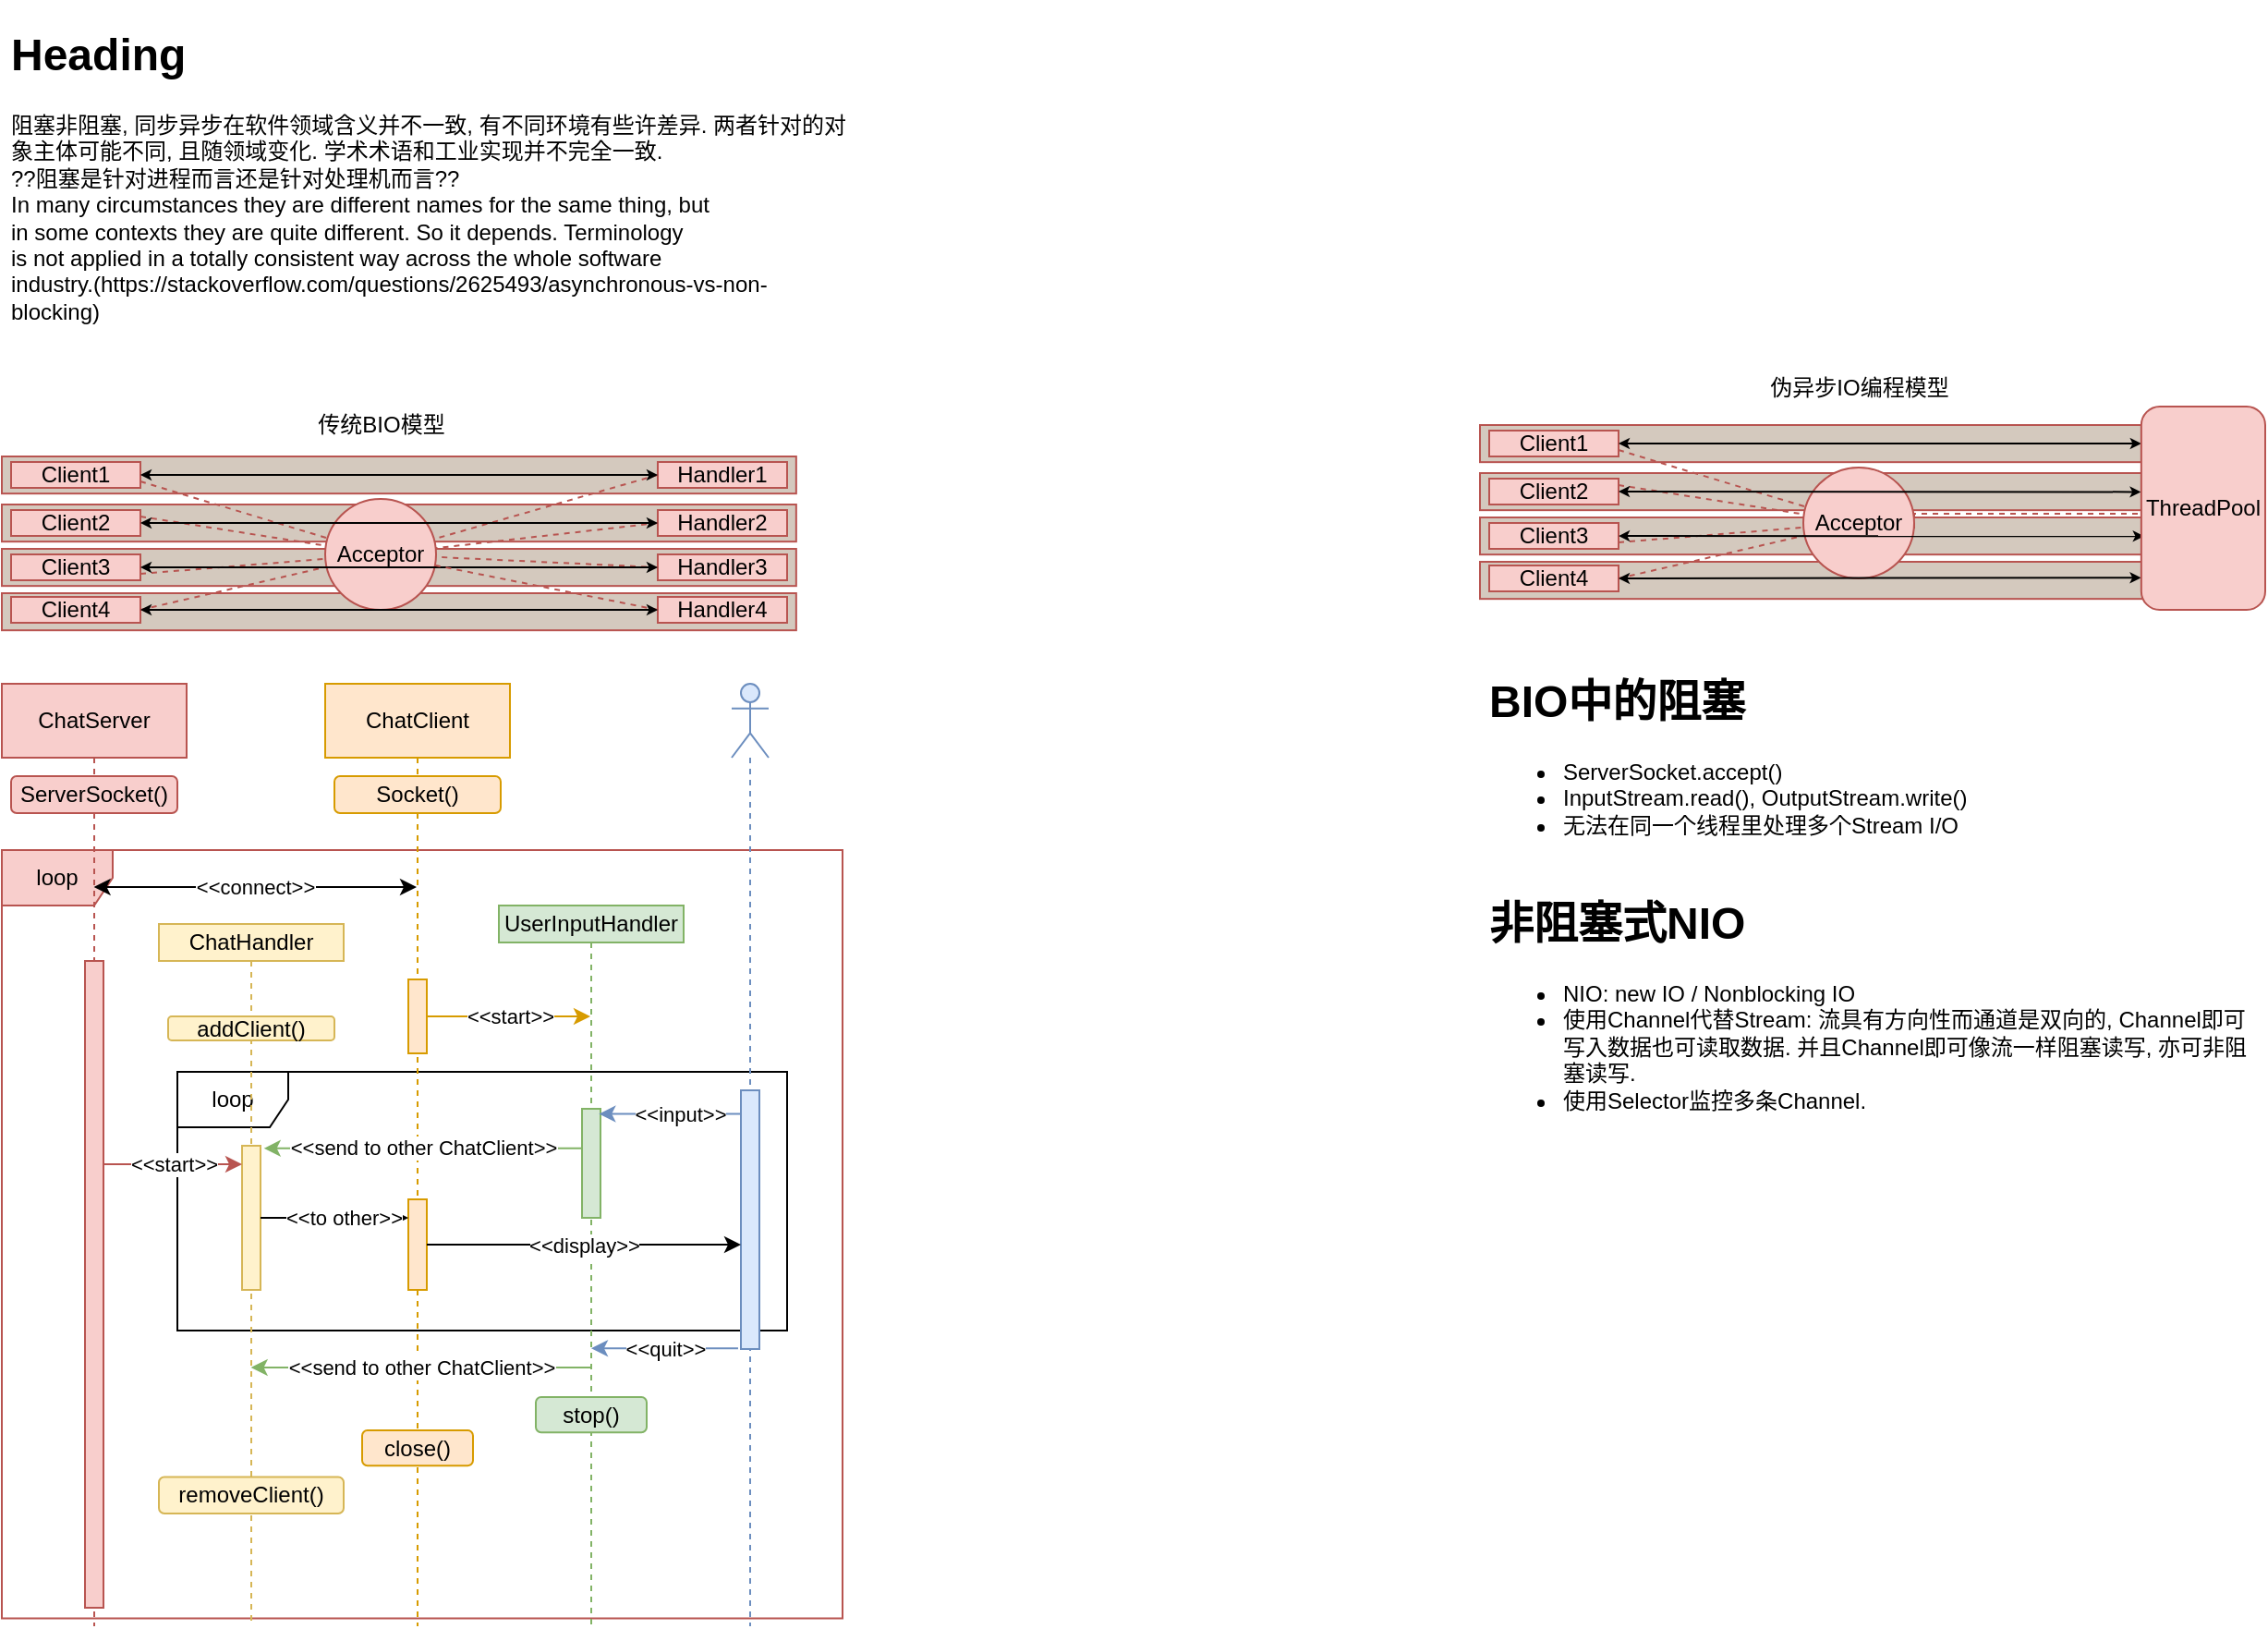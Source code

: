 <mxfile version="13.9.9" type="device"><diagram id="cAEaS9NfmVewXv4NQAn2" name="第 1 页"><mxGraphModel dx="959" dy="539" grid="1" gridSize="10" guides="1" tooltips="1" connect="1" arrows="1" fold="1" page="1" pageScale="1" pageWidth="827" pageHeight="1169" math="0" shadow="0"><root><mxCell id="0"/><mxCell id="1" parent="0"/><mxCell id="0Ab2I-rbav_cwsAdCx1N-6" value="&lt;h1&gt;Heading&lt;/h1&gt;&lt;div&gt;阻塞非阻塞, 同步异步在软件领域含义并不一致, 有不同环境有些许差异. 两者针对的对象主体可能不同, 且随领域变化. 学术术语和工业实现并不完全一致.&lt;/div&gt;&lt;div&gt;??阻塞是针对进程而言还是针对处理机而言??&lt;/div&gt;&lt;div&gt;In many circumstances they are different names for the same thing, but &lt;br/&gt;in some contexts they are quite different.  So it depends. Terminology &lt;br/&gt;is not applied in a totally consistent way across the whole software &lt;br/&gt;industry.(https://stackoverflow.com/questions/2625493/asynchronous-vs-non-blocking)&lt;br&gt;&lt;/div&gt;&lt;p&gt;&lt;/p&gt;" style="text;html=1;strokeColor=none;fillColor=none;spacing=5;spacingTop=-20;whiteSpace=wrap;overflow=hidden;" parent="1" vertex="1"><mxGeometry x="160" y="60" width="460" height="180" as="geometry"/></mxCell><mxCell id="MADMO6o3wVp32CDvLqVs-30" value="" style="group" parent="1" vertex="1" connectable="0"><mxGeometry x="160" y="270" width="429.92" height="121.079" as="geometry"/></mxCell><mxCell id="MADMO6o3wVp32CDvLqVs-29" value="" style="whiteSpace=wrap;html=1;strokeColor=#b85450;fillColor=#D4C9BE;" parent="MADMO6o3wVp32CDvLqVs-30" vertex="1"><mxGeometry y="101" width="429.92" height="20.079" as="geometry"/></mxCell><mxCell id="MADMO6o3wVp32CDvLqVs-28" value="" style="whiteSpace=wrap;html=1;strokeColor=#b85450;fillColor=#D4C9BE;" parent="MADMO6o3wVp32CDvLqVs-30" vertex="1"><mxGeometry y="77" width="429.92" height="20.079" as="geometry"/></mxCell><mxCell id="MADMO6o3wVp32CDvLqVs-27" value="" style="whiteSpace=wrap;html=1;strokeColor=#b85450;fillColor=#D4C9BE;" parent="MADMO6o3wVp32CDvLqVs-30" vertex="1"><mxGeometry y="53" width="429.92" height="20.079" as="geometry"/></mxCell><mxCell id="MADMO6o3wVp32CDvLqVs-26" value="" style="whiteSpace=wrap;html=1;strokeColor=#b85450;fillColor=#D4C9BE;" parent="MADMO6o3wVp32CDvLqVs-30" vertex="1"><mxGeometry y="27" width="429.92" height="20.079" as="geometry"/></mxCell><mxCell id="MADMO6o3wVp32CDvLqVs-1" value="Acceptor" style="ellipse;whiteSpace=wrap;html=1;aspect=fixed;fillColor=#f8cecc;strokeColor=#b85450;" parent="MADMO6o3wVp32CDvLqVs-30" vertex="1"><mxGeometry x="175" y="50" width="60" height="60" as="geometry"/></mxCell><mxCell id="MADMO6o3wVp32CDvLqVs-3" style="orthogonalLoop=1;jettySize=auto;html=1;exitX=1;exitY=0.75;exitDx=0;exitDy=0;dashed=1;endArrow=none;endFill=0;endSize=16;fillColor=#f8cecc;strokeColor=#b85450;" parent="MADMO6o3wVp32CDvLqVs-30" source="MADMO6o3wVp32CDvLqVs-2" target="MADMO6o3wVp32CDvLqVs-1" edge="1"><mxGeometry relative="1" as="geometry"><mxPoint x="175" y="90" as="targetPoint"/></mxGeometry></mxCell><mxCell id="MADMO6o3wVp32CDvLqVs-2" value="Client1" style="whiteSpace=wrap;html=1;fillColor=#f8cecc;strokeColor=#b85450;" parent="MADMO6o3wVp32CDvLqVs-30" vertex="1"><mxGeometry x="5" y="30" width="70" height="14" as="geometry"/></mxCell><mxCell id="MADMO6o3wVp32CDvLqVs-10" style="edgeStyle=none;orthogonalLoop=1;jettySize=auto;html=1;exitX=0;exitY=0.5;exitDx=0;exitDy=0;dashed=1;endArrow=none;endFill=0;endSize=16;fillColor=#f8cecc;strokeColor=#b85450;" parent="MADMO6o3wVp32CDvLqVs-30" source="MADMO6o3wVp32CDvLqVs-5" target="MADMO6o3wVp32CDvLqVs-1" edge="1"><mxGeometry relative="1" as="geometry"><mxPoint x="235" y="90" as="targetPoint"/></mxGeometry></mxCell><mxCell id="MADMO6o3wVp32CDvLqVs-5" value="Handler1" style="whiteSpace=wrap;html=1;fillColor=#f8cecc;strokeColor=#b85450;" parent="MADMO6o3wVp32CDvLqVs-30" vertex="1"><mxGeometry x="355" y="30" width="70" height="14" as="geometry"/></mxCell><mxCell id="MADMO6o3wVp32CDvLqVs-22" style="edgeStyle=none;orthogonalLoop=1;jettySize=auto;html=1;exitX=1;exitY=0.5;exitDx=0;exitDy=0;endArrow=classic;endFill=1;endSize=3;startArrow=classic;startFill=1;startSize=3;" parent="MADMO6o3wVp32CDvLqVs-30" source="MADMO6o3wVp32CDvLqVs-2" target="MADMO6o3wVp32CDvLqVs-5" edge="1"><mxGeometry relative="1" as="geometry"/></mxCell><mxCell id="MADMO6o3wVp32CDvLqVs-9" style="edgeStyle=none;orthogonalLoop=1;jettySize=auto;html=1;exitX=1;exitY=0.25;exitDx=0;exitDy=0;dashed=1;endArrow=none;endFill=0;endSize=16;fillColor=#f8cecc;strokeColor=#b85450;" parent="MADMO6o3wVp32CDvLqVs-30" source="MADMO6o3wVp32CDvLqVs-6" target="MADMO6o3wVp32CDvLqVs-1" edge="1"><mxGeometry relative="1" as="geometry"><mxPoint x="175" y="90" as="targetPoint"/></mxGeometry></mxCell><mxCell id="MADMO6o3wVp32CDvLqVs-6" value="Client2" style="whiteSpace=wrap;html=1;fillColor=#f8cecc;strokeColor=#b85450;" parent="MADMO6o3wVp32CDvLqVs-30" vertex="1"><mxGeometry x="5" y="56" width="70" height="14" as="geometry"/></mxCell><mxCell id="MADMO6o3wVp32CDvLqVs-11" style="edgeStyle=none;orthogonalLoop=1;jettySize=auto;html=1;exitX=0;exitY=0.5;exitDx=0;exitDy=0;dashed=1;endArrow=none;endFill=0;endSize=16;fillColor=#f8cecc;strokeColor=#b85450;" parent="MADMO6o3wVp32CDvLqVs-30" source="MADMO6o3wVp32CDvLqVs-7" target="MADMO6o3wVp32CDvLqVs-1" edge="1"><mxGeometry relative="1" as="geometry"><mxPoint x="235" y="90" as="targetPoint"/></mxGeometry></mxCell><mxCell id="MADMO6o3wVp32CDvLqVs-7" value="Handler2" style="whiteSpace=wrap;html=1;fillColor=#f8cecc;strokeColor=#b85450;" parent="MADMO6o3wVp32CDvLqVs-30" vertex="1"><mxGeometry x="355" y="56" width="70" height="14" as="geometry"/></mxCell><mxCell id="MADMO6o3wVp32CDvLqVs-23" style="edgeStyle=none;orthogonalLoop=1;jettySize=auto;html=1;exitX=1;exitY=0.5;exitDx=0;exitDy=0;startArrow=classic;startFill=1;startSize=3;endArrow=classic;endFill=1;endSize=3;" parent="MADMO6o3wVp32CDvLqVs-30" source="MADMO6o3wVp32CDvLqVs-6" target="MADMO6o3wVp32CDvLqVs-7" edge="1"><mxGeometry relative="1" as="geometry"/></mxCell><mxCell id="MADMO6o3wVp32CDvLqVs-17" style="edgeStyle=none;orthogonalLoop=1;jettySize=auto;html=1;exitX=1;exitY=0.75;exitDx=0;exitDy=0;dashed=1;endArrow=none;endFill=0;endSize=16;fillColor=#f8cecc;strokeColor=#b85450;" parent="MADMO6o3wVp32CDvLqVs-30" source="MADMO6o3wVp32CDvLqVs-12" target="MADMO6o3wVp32CDvLqVs-1" edge="1"><mxGeometry relative="1" as="geometry"><mxPoint x="175" y="90" as="targetPoint"/></mxGeometry></mxCell><mxCell id="MADMO6o3wVp32CDvLqVs-12" value="Client3" style="whiteSpace=wrap;html=1;fillColor=#f8cecc;strokeColor=#b85450;" parent="MADMO6o3wVp32CDvLqVs-30" vertex="1"><mxGeometry x="5" y="80" width="70" height="14" as="geometry"/></mxCell><mxCell id="MADMO6o3wVp32CDvLqVs-18" style="edgeStyle=none;orthogonalLoop=1;jettySize=auto;html=1;exitX=1;exitY=0.5;exitDx=0;exitDy=0;dashed=1;endArrow=none;endFill=0;endSize=16;fillColor=#f8cecc;strokeColor=#b85450;" parent="MADMO6o3wVp32CDvLqVs-30" source="MADMO6o3wVp32CDvLqVs-13" target="MADMO6o3wVp32CDvLqVs-1" edge="1"><mxGeometry relative="1" as="geometry"><mxPoint x="175" y="80" as="targetPoint"/></mxGeometry></mxCell><mxCell id="MADMO6o3wVp32CDvLqVs-13" value="Client4" style="whiteSpace=wrap;html=1;fillColor=#f8cecc;strokeColor=#b85450;" parent="MADMO6o3wVp32CDvLqVs-30" vertex="1"><mxGeometry x="5" y="103" width="70" height="14" as="geometry"/></mxCell><mxCell id="MADMO6o3wVp32CDvLqVs-19" style="edgeStyle=none;orthogonalLoop=1;jettySize=auto;html=1;exitX=0;exitY=0.5;exitDx=0;exitDy=0;dashed=1;endArrow=none;endFill=0;endSize=16;fillColor=#f8cecc;strokeColor=#b85450;" parent="MADMO6o3wVp32CDvLqVs-30" source="MADMO6o3wVp32CDvLqVs-15" target="MADMO6o3wVp32CDvLqVs-1" edge="1"><mxGeometry relative="1" as="geometry"><mxPoint x="235" y="90" as="targetPoint"/></mxGeometry></mxCell><mxCell id="MADMO6o3wVp32CDvLqVs-15" value="Handler3" style="whiteSpace=wrap;html=1;fillColor=#f8cecc;strokeColor=#b85450;" parent="MADMO6o3wVp32CDvLqVs-30" vertex="1"><mxGeometry x="355" y="80" width="70" height="14" as="geometry"/></mxCell><mxCell id="MADMO6o3wVp32CDvLqVs-24" style="edgeStyle=none;orthogonalLoop=1;jettySize=auto;html=1;startArrow=classic;startFill=1;startSize=3;endArrow=classic;endFill=1;endSize=3;" parent="MADMO6o3wVp32CDvLqVs-30" source="MADMO6o3wVp32CDvLqVs-12" target="MADMO6o3wVp32CDvLqVs-15" edge="1"><mxGeometry relative="1" as="geometry"/></mxCell><mxCell id="MADMO6o3wVp32CDvLqVs-20" style="edgeStyle=none;orthogonalLoop=1;jettySize=auto;html=1;exitX=0;exitY=0.5;exitDx=0;exitDy=0;dashed=1;endArrow=none;endFill=0;endSize=16;fillColor=#f8cecc;strokeColor=#b85450;" parent="MADMO6o3wVp32CDvLqVs-30" source="MADMO6o3wVp32CDvLqVs-16" target="MADMO6o3wVp32CDvLqVs-1" edge="1"><mxGeometry relative="1" as="geometry"><mxPoint x="235" y="80" as="targetPoint"/></mxGeometry></mxCell><mxCell id="MADMO6o3wVp32CDvLqVs-16" value="Handler4" style="whiteSpace=wrap;html=1;fillColor=#f8cecc;strokeColor=#b85450;" parent="MADMO6o3wVp32CDvLqVs-30" vertex="1"><mxGeometry x="355" y="103" width="70" height="14" as="geometry"/></mxCell><mxCell id="MADMO6o3wVp32CDvLqVs-25" style="edgeStyle=none;orthogonalLoop=1;jettySize=auto;html=1;exitX=1;exitY=0.5;exitDx=0;exitDy=0;startArrow=classic;startFill=1;startSize=3;endArrow=classic;endFill=1;endSize=3;" parent="MADMO6o3wVp32CDvLqVs-30" source="MADMO6o3wVp32CDvLqVs-13" target="MADMO6o3wVp32CDvLqVs-16" edge="1"><mxGeometry relative="1" as="geometry"/></mxCell><mxCell id="MADMO6o3wVp32CDvLqVs-21" value="传统BIO模型" style="text;html=1;align=center;verticalAlign=middle;resizable=0;points=[];autosize=1;" parent="MADMO6o3wVp32CDvLqVs-30" vertex="1"><mxGeometry x="165" width="80" height="20" as="geometry"/></mxCell><mxCell id="jrLEYlKsZillTI_MKw-w-30" value="" style="group" vertex="1" connectable="0" parent="1"><mxGeometry x="960" y="250" width="425" height="130" as="geometry"/></mxCell><mxCell id="jrLEYlKsZillTI_MKw-w-2" value="" style="whiteSpace=wrap;html=1;strokeColor=#b85450;fillColor=#D4C9BE;" vertex="1" parent="jrLEYlKsZillTI_MKw-w-30"><mxGeometry y="104" width="420.92" height="20.079" as="geometry"/></mxCell><mxCell id="jrLEYlKsZillTI_MKw-w-3" value="" style="whiteSpace=wrap;html=1;strokeColor=#b85450;fillColor=#D4C9BE;" vertex="1" parent="jrLEYlKsZillTI_MKw-w-30"><mxGeometry y="80" width="420.92" height="20.079" as="geometry"/></mxCell><mxCell id="jrLEYlKsZillTI_MKw-w-4" value="" style="whiteSpace=wrap;html=1;strokeColor=#b85450;fillColor=#D4C9BE;" vertex="1" parent="jrLEYlKsZillTI_MKw-w-30"><mxGeometry y="56" width="420.92" height="20.079" as="geometry"/></mxCell><mxCell id="jrLEYlKsZillTI_MKw-w-5" value="" style="whiteSpace=wrap;html=1;strokeColor=#b85450;fillColor=#D4C9BE;" vertex="1" parent="jrLEYlKsZillTI_MKw-w-30"><mxGeometry y="30" width="423.92" height="20.079" as="geometry"/></mxCell><mxCell id="jrLEYlKsZillTI_MKw-w-28" style="edgeStyle=orthogonalEdgeStyle;rounded=0;orthogonalLoop=1;jettySize=auto;html=1;exitX=1;exitY=0.5;exitDx=0;exitDy=0;dashed=1;fillColor=#f8cecc;strokeColor=#b85450;endArrow=none;endFill=0;" edge="1" parent="jrLEYlKsZillTI_MKw-w-30"><mxGeometry relative="1" as="geometry"><mxPoint x="235" y="86" as="sourcePoint"/><mxPoint x="357.92" y="78" as="targetPoint"/><Array as="points"><mxPoint x="235" y="78"/></Array></mxGeometry></mxCell><mxCell id="jrLEYlKsZillTI_MKw-w-6" value="Acceptor" style="ellipse;whiteSpace=wrap;html=1;aspect=fixed;fillColor=#f8cecc;strokeColor=#b85450;" vertex="1" parent="jrLEYlKsZillTI_MKw-w-30"><mxGeometry x="175" y="53" width="60" height="60" as="geometry"/></mxCell><mxCell id="jrLEYlKsZillTI_MKw-w-7" style="orthogonalLoop=1;jettySize=auto;html=1;exitX=1;exitY=0.75;exitDx=0;exitDy=0;dashed=1;endArrow=none;endFill=0;endSize=16;fillColor=#f8cecc;strokeColor=#b85450;" edge="1" parent="jrLEYlKsZillTI_MKw-w-30" source="jrLEYlKsZillTI_MKw-w-8" target="jrLEYlKsZillTI_MKw-w-6"><mxGeometry relative="1" as="geometry"><mxPoint x="135" y="-147" as="targetPoint"/></mxGeometry></mxCell><mxCell id="jrLEYlKsZillTI_MKw-w-8" value="Client1" style="whiteSpace=wrap;html=1;fillColor=#f8cecc;strokeColor=#b85450;" vertex="1" parent="jrLEYlKsZillTI_MKw-w-30"><mxGeometry x="5" y="33" width="70" height="14" as="geometry"/></mxCell><mxCell id="jrLEYlKsZillTI_MKw-w-11" style="edgeStyle=none;orthogonalLoop=1;jettySize=auto;html=1;exitX=1;exitY=0.5;exitDx=0;exitDy=0;endArrow=classic;endFill=1;endSize=3;startArrow=classic;startFill=1;startSize=3;entryX=0;entryY=0.182;entryDx=0;entryDy=0;entryPerimeter=0;" edge="1" parent="jrLEYlKsZillTI_MKw-w-30" source="jrLEYlKsZillTI_MKw-w-8" target="jrLEYlKsZillTI_MKw-w-27"><mxGeometry relative="1" as="geometry"><mxPoint x="355" y="40" as="targetPoint"/></mxGeometry></mxCell><mxCell id="jrLEYlKsZillTI_MKw-w-12" style="edgeStyle=none;orthogonalLoop=1;jettySize=auto;html=1;exitX=1;exitY=0.25;exitDx=0;exitDy=0;dashed=1;endArrow=none;endFill=0;endSize=16;fillColor=#f8cecc;strokeColor=#b85450;" edge="1" parent="jrLEYlKsZillTI_MKw-w-30" source="jrLEYlKsZillTI_MKw-w-13" target="jrLEYlKsZillTI_MKw-w-6"><mxGeometry relative="1" as="geometry"><mxPoint x="135" y="-147" as="targetPoint"/></mxGeometry></mxCell><mxCell id="jrLEYlKsZillTI_MKw-w-13" value="Client2" style="whiteSpace=wrap;html=1;fillColor=#f8cecc;strokeColor=#b85450;" vertex="1" parent="jrLEYlKsZillTI_MKw-w-30"><mxGeometry x="5" y="59" width="70" height="14" as="geometry"/></mxCell><mxCell id="jrLEYlKsZillTI_MKw-w-16" style="edgeStyle=none;orthogonalLoop=1;jettySize=auto;html=1;exitX=1;exitY=0.5;exitDx=0;exitDy=0;startArrow=classic;startFill=1;startSize=3;endArrow=classic;endFill=1;endSize=3;entryX=-0.002;entryY=0.42;entryDx=0;entryDy=0;entryPerimeter=0;" edge="1" parent="jrLEYlKsZillTI_MKw-w-30" source="jrLEYlKsZillTI_MKw-w-13" target="jrLEYlKsZillTI_MKw-w-27"><mxGeometry relative="1" as="geometry"><mxPoint x="355" y="66" as="targetPoint"/></mxGeometry></mxCell><mxCell id="jrLEYlKsZillTI_MKw-w-17" style="edgeStyle=none;orthogonalLoop=1;jettySize=auto;html=1;exitX=1;exitY=0.75;exitDx=0;exitDy=0;dashed=1;endArrow=none;endFill=0;endSize=16;fillColor=#f8cecc;strokeColor=#b85450;" edge="1" parent="jrLEYlKsZillTI_MKw-w-30" source="jrLEYlKsZillTI_MKw-w-18" target="jrLEYlKsZillTI_MKw-w-6"><mxGeometry relative="1" as="geometry"><mxPoint x="135" y="-147" as="targetPoint"/></mxGeometry></mxCell><mxCell id="jrLEYlKsZillTI_MKw-w-18" value="Client3" style="whiteSpace=wrap;html=1;fillColor=#f8cecc;strokeColor=#b85450;" vertex="1" parent="jrLEYlKsZillTI_MKw-w-30"><mxGeometry x="5" y="83" width="70" height="14" as="geometry"/></mxCell><mxCell id="jrLEYlKsZillTI_MKw-w-19" style="edgeStyle=none;orthogonalLoop=1;jettySize=auto;html=1;exitX=1;exitY=0.5;exitDx=0;exitDy=0;dashed=1;endArrow=none;endFill=0;endSize=16;fillColor=#f8cecc;strokeColor=#b85450;" edge="1" parent="jrLEYlKsZillTI_MKw-w-30" source="jrLEYlKsZillTI_MKw-w-20" target="jrLEYlKsZillTI_MKw-w-6"><mxGeometry relative="1" as="geometry"><mxPoint x="135" y="-157" as="targetPoint"/></mxGeometry></mxCell><mxCell id="jrLEYlKsZillTI_MKw-w-20" value="Client4" style="whiteSpace=wrap;html=1;fillColor=#f8cecc;strokeColor=#b85450;" vertex="1" parent="jrLEYlKsZillTI_MKw-w-30"><mxGeometry x="5" y="106" width="70" height="14" as="geometry"/></mxCell><mxCell id="jrLEYlKsZillTI_MKw-w-23" style="edgeStyle=none;orthogonalLoop=1;jettySize=auto;html=1;startArrow=classic;startFill=1;startSize=3;endArrow=classic;endFill=1;endSize=3;entryX=0.022;entryY=0.638;entryDx=0;entryDy=0;entryPerimeter=0;" edge="1" parent="jrLEYlKsZillTI_MKw-w-30" source="jrLEYlKsZillTI_MKw-w-18" target="jrLEYlKsZillTI_MKw-w-27"><mxGeometry relative="1" as="geometry"><mxPoint x="355" y="90" as="targetPoint"/></mxGeometry></mxCell><mxCell id="jrLEYlKsZillTI_MKw-w-26" style="edgeStyle=none;orthogonalLoop=1;jettySize=auto;html=1;exitX=1;exitY=0.5;exitDx=0;exitDy=0;startArrow=classic;startFill=1;startSize=3;endArrow=classic;endFill=1;endSize=3;entryX=-0.002;entryY=0.842;entryDx=0;entryDy=0;entryPerimeter=0;" edge="1" parent="jrLEYlKsZillTI_MKw-w-30" source="jrLEYlKsZillTI_MKw-w-20" target="jrLEYlKsZillTI_MKw-w-27"><mxGeometry relative="1" as="geometry"><mxPoint x="360" y="113" as="targetPoint"/></mxGeometry></mxCell><mxCell id="jrLEYlKsZillTI_MKw-w-27" value="ThreadPool" style="rounded=1;whiteSpace=wrap;html=1;fillColor=#f8cecc;strokeColor=#b85450;" vertex="1" parent="jrLEYlKsZillTI_MKw-w-30"><mxGeometry x="357.92" y="20" width="67.08" height="110" as="geometry"/></mxCell><mxCell id="jrLEYlKsZillTI_MKw-w-29" value="伪异步IO编程模型" style="text;html=1;align=center;verticalAlign=middle;resizable=0;points=[];autosize=1;" vertex="1" parent="jrLEYlKsZillTI_MKw-w-30"><mxGeometry x="150" width="110" height="20" as="geometry"/></mxCell><mxCell id="jrLEYlKsZillTI_MKw-w-78" value="&lt;h1&gt;BIO中的阻塞&lt;/h1&gt;&lt;p&gt;&lt;/p&gt;&lt;ul&gt;&lt;li&gt;ServerSocket.accept()&lt;/li&gt;&lt;li&gt;InputStream.read(), OutputStream.write()&lt;/li&gt;&lt;li&gt;无法在同一个线程里处理多个Stream I/O&lt;/li&gt;&lt;/ul&gt;&lt;p&gt;&lt;/p&gt;" style="text;html=1;strokeColor=none;fillColor=none;spacing=5;spacingTop=-20;whiteSpace=wrap;overflow=hidden;rounded=0;" vertex="1" parent="1"><mxGeometry x="960" y="410" width="310" height="100" as="geometry"/></mxCell><mxCell id="jrLEYlKsZillTI_MKw-w-79" value="&lt;h1&gt;非阻塞式NIO&lt;/h1&gt;&lt;p&gt;&lt;/p&gt;&lt;ul&gt;&lt;li&gt;&lt;span&gt;NIO: new IO / Nonblocking IO&lt;/span&gt;&lt;br&gt;&lt;/li&gt;&lt;li&gt;&lt;span&gt;使用Channel代替Stream: 流具有方向性而通道是双向的, Channel即可写入数据也可读取数据. 并且Channel即可像流一样阻塞读写, 亦可非阻塞读写.&lt;/span&gt;&lt;/li&gt;&lt;li&gt;&lt;span&gt;使用Selector监控多条Channel.&lt;/span&gt;&lt;/li&gt;&lt;/ul&gt;&lt;p&gt;&lt;/p&gt;" style="text;html=1;strokeColor=none;fillColor=none;spacing=5;spacingTop=-20;whiteSpace=wrap;overflow=hidden;rounded=0;" vertex="1" parent="1"><mxGeometry x="960" y="530" width="420" height="170" as="geometry"/></mxCell><mxCell id="jrLEYlKsZillTI_MKw-w-80" value="" style="group" vertex="1" connectable="0" parent="1"><mxGeometry x="160" y="420" width="455" height="510" as="geometry"/></mxCell><mxCell id="MADMO6o3wVp32CDvLqVs-38" value="loop" style="shape=umlFrame;whiteSpace=wrap;html=1;fillColor=#f8cecc;strokeColor=#b85450;" parent="jrLEYlKsZillTI_MKw-w-80" vertex="1"><mxGeometry y="90" width="455" height="415.747" as="geometry"/></mxCell><mxCell id="MADMO6o3wVp32CDvLqVs-55" value="loop" style="shape=umlFrame;whiteSpace=wrap;html=1;rounded=1;" parent="jrLEYlKsZillTI_MKw-w-80" vertex="1"><mxGeometry x="95" y="210" width="330" height="140" as="geometry"/></mxCell><mxCell id="MADMO6o3wVp32CDvLqVs-31" value="ChatServer" style="shape=umlLifeline;perimeter=lifelinePerimeter;whiteSpace=wrap;html=1;container=1;collapsible=0;recursiveResize=0;outlineConnect=0;fillColor=#f8cecc;strokeColor=#b85450;" parent="jrLEYlKsZillTI_MKw-w-80" vertex="1"><mxGeometry width="100" height="510" as="geometry"/></mxCell><mxCell id="MADMO6o3wVp32CDvLqVs-44" value="" style="html=1;points=[];perimeter=orthogonalPerimeter;fillColor=#f8cecc;strokeColor=#b85450;" parent="MADMO6o3wVp32CDvLqVs-31" vertex="1"><mxGeometry x="45" y="150" width="10" height="350" as="geometry"/></mxCell><mxCell id="MADMO6o3wVp32CDvLqVs-34" value="ServerSocket()" style="whiteSpace=wrap;html=1;fillColor=#f8cecc;strokeColor=#b85450;rounded=1;" parent="MADMO6o3wVp32CDvLqVs-31" vertex="1"><mxGeometry x="5" y="50" width="90" height="20" as="geometry"/></mxCell><mxCell id="MADMO6o3wVp32CDvLqVs-32" value="ChatClient" style="shape=umlLifeline;perimeter=lifelinePerimeter;whiteSpace=wrap;html=1;container=1;collapsible=0;recursiveResize=0;outlineConnect=0;fillColor=#ffe6cc;strokeColor=#d79b00;" parent="jrLEYlKsZillTI_MKw-w-80" vertex="1"><mxGeometry x="175" width="100" height="510" as="geometry"/></mxCell><mxCell id="MADMO6o3wVp32CDvLqVs-35" value="Socket()" style="whiteSpace=wrap;html=1;fillColor=#ffe6cc;strokeColor=#d79b00;rounded=1;" parent="MADMO6o3wVp32CDvLqVs-32" vertex="1"><mxGeometry x="5" y="50" width="90" height="20" as="geometry"/></mxCell><mxCell id="MADMO6o3wVp32CDvLqVs-53" value="" style="html=1;points=[];perimeter=orthogonalPerimeter;fillColor=#ffe6cc;strokeColor=#d79b00;" parent="MADMO6o3wVp32CDvLqVs-32" vertex="1"><mxGeometry x="45" y="160" width="10" height="40" as="geometry"/></mxCell><mxCell id="-PU5UG-twRForr2kZPmP-4" value="" style="html=1;points=[];perimeter=orthogonalPerimeter;fillColor=#ffe6cc;strokeColor=#d79b00;" parent="MADMO6o3wVp32CDvLqVs-32" vertex="1"><mxGeometry x="45" y="279" width="10" height="49" as="geometry"/></mxCell><mxCell id="-PU5UG-twRForr2kZPmP-16" value="close()" style="rounded=1;whiteSpace=wrap;html=1;shadow=0;sketch=0;fillColor=#ffe6cc;strokeColor=#d79b00;" parent="MADMO6o3wVp32CDvLqVs-32" vertex="1"><mxGeometry x="20" y="404" width="60" height="19.079" as="geometry"/></mxCell><mxCell id="MADMO6o3wVp32CDvLqVs-33" value="" style="shape=umlLifeline;participant=umlActor;perimeter=lifelinePerimeter;whiteSpace=wrap;html=1;container=1;collapsible=0;recursiveResize=0;verticalAlign=top;spacingTop=36;outlineConnect=0;fillColor=#dae8fc;strokeColor=#6c8ebf;" parent="jrLEYlKsZillTI_MKw-w-80" vertex="1"><mxGeometry x="395" width="20" height="510" as="geometry"/></mxCell><mxCell id="-PU5UG-twRForr2kZPmP-1" value="" style="html=1;points=[];perimeter=orthogonalPerimeter;shadow=0;sketch=0;fillColor=#dae8fc;strokeColor=#6c8ebf;" parent="MADMO6o3wVp32CDvLqVs-33" vertex="1"><mxGeometry x="5" y="220" width="10" height="140" as="geometry"/></mxCell><mxCell id="MADMO6o3wVp32CDvLqVs-40" value="ChatHandler" style="shape=umlLifeline;perimeter=lifelinePerimeter;whiteSpace=wrap;html=1;container=1;collapsible=0;recursiveResize=0;outlineConnect=0;size=20;fillColor=#fff2cc;strokeColor=#d6b656;" parent="jrLEYlKsZillTI_MKw-w-80" vertex="1"><mxGeometry x="85" y="130" width="100" height="380" as="geometry"/></mxCell><mxCell id="MADMO6o3wVp32CDvLqVs-52" value="addClient()" style="whiteSpace=wrap;html=1;fillColor=#fff2cc;strokeColor=#d6b656;rounded=1;" parent="MADMO6o3wVp32CDvLqVs-40" vertex="1"><mxGeometry x="5" y="50" width="90" height="13.0" as="geometry"/></mxCell><mxCell id="-PU5UG-twRForr2kZPmP-3" value="" style="html=1;points=[];perimeter=orthogonalPerimeter;fillColor=#fff2cc;strokeColor=#d6b656;" parent="MADMO6o3wVp32CDvLqVs-40" vertex="1"><mxGeometry x="45" y="120" width="10" height="78" as="geometry"/></mxCell><mxCell id="-PU5UG-twRForr2kZPmP-17" value="removeClient()" style="rounded=1;whiteSpace=wrap;html=1;shadow=0;sketch=0;fillColor=#fff2cc;strokeColor=#d6b656;" parent="MADMO6o3wVp32CDvLqVs-40" vertex="1"><mxGeometry y="299.25" width="100" height="19.75" as="geometry"/></mxCell><mxCell id="MADMO6o3wVp32CDvLqVs-41" value="UserInputHandler" style="shape=umlLifeline;perimeter=lifelinePerimeter;whiteSpace=wrap;html=1;container=1;collapsible=0;recursiveResize=0;outlineConnect=0;size=20;fillColor=#d5e8d4;strokeColor=#82b366;" parent="jrLEYlKsZillTI_MKw-w-80" vertex="1"><mxGeometry x="269" y="120" width="100" height="390" as="geometry"/></mxCell><mxCell id="-PU5UG-twRForr2kZPmP-5" value="" style="html=1;points=[];perimeter=orthogonalPerimeter;fillColor=#d5e8d4;strokeColor=#82b366;" parent="MADMO6o3wVp32CDvLqVs-41" vertex="1"><mxGeometry x="45" y="110" width="10" height="59" as="geometry"/></mxCell><mxCell id="-PU5UG-twRForr2kZPmP-14" value="stop()" style="rounded=1;whiteSpace=wrap;html=1;shadow=0;sketch=0;fillColor=#d5e8d4;strokeColor=#82b366;" parent="MADMO6o3wVp32CDvLqVs-41" vertex="1"><mxGeometry x="20" y="266" width="60" height="19.079" as="geometry"/></mxCell><mxCell id="MADMO6o3wVp32CDvLqVs-49" value="&amp;lt;&amp;lt;start&amp;gt;&amp;gt;" style="edgeStyle=orthogonalEdgeStyle;rounded=0;orthogonalLoop=1;jettySize=auto;html=1;fillColor=#f8cecc;strokeColor=#b85450;" parent="jrLEYlKsZillTI_MKw-w-80" source="MADMO6o3wVp32CDvLqVs-44" target="-PU5UG-twRForr2kZPmP-3" edge="1"><mxGeometry relative="1" as="geometry"><Array as="points"><mxPoint x="115" y="260"/><mxPoint x="115" y="260"/></Array></mxGeometry></mxCell><mxCell id="MADMO6o3wVp32CDvLqVs-54" value="&amp;lt;&amp;lt;start&amp;gt;&amp;gt;" style="edgeStyle=orthogonalEdgeStyle;rounded=0;orthogonalLoop=1;jettySize=auto;html=1;fillColor=#ffe6cc;strokeColor=#d79b00;" parent="jrLEYlKsZillTI_MKw-w-80" source="MADMO6o3wVp32CDvLqVs-53" target="MADMO6o3wVp32CDvLqVs-41" edge="1"><mxGeometry relative="1" as="geometry"><Array as="points"><mxPoint x="315" y="160"/><mxPoint x="315" y="160"/></Array></mxGeometry></mxCell><mxCell id="-PU5UG-twRForr2kZPmP-2" value="&amp;lt;&amp;lt;input&amp;gt;&amp;gt;" style="endArrow=classic;html=1;entryX=0.917;entryY=0.047;entryDx=0;entryDy=0;entryPerimeter=0;fillColor=#dae8fc;strokeColor=#6c8ebf;" parent="jrLEYlKsZillTI_MKw-w-80" source="-PU5UG-twRForr2kZPmP-1" target="-PU5UG-twRForr2kZPmP-5" edge="1"><mxGeometry x="-0.125" width="50" height="50" relative="1" as="geometry"><mxPoint x="605" y="350" as="sourcePoint"/><mxPoint x="655" y="300" as="targetPoint"/><mxPoint as="offset"/></mxGeometry></mxCell><mxCell id="-PU5UG-twRForr2kZPmP-6" value="&amp;lt;&amp;lt;send to other ChatClient&amp;gt;&amp;gt;" style="endArrow=classic;html=1;entryX=1.184;entryY=0.018;entryDx=0;entryDy=0;entryPerimeter=0;fillColor=#d5e8d4;strokeColor=#82b366;" parent="jrLEYlKsZillTI_MKw-w-80" source="-PU5UG-twRForr2kZPmP-5" target="-PU5UG-twRForr2kZPmP-3" edge="1"><mxGeometry width="50" height="50" relative="1" as="geometry"><mxPoint x="325" y="270" as="sourcePoint"/><mxPoint x="245" y="270" as="targetPoint"/></mxGeometry></mxCell><mxCell id="-PU5UG-twRForr2kZPmP-7" value="&amp;lt;&amp;lt;to other&amp;gt;&amp;gt;" style="endArrow=classic;html=1;" parent="jrLEYlKsZillTI_MKw-w-80" source="-PU5UG-twRForr2kZPmP-3" target="-PU5UG-twRForr2kZPmP-4" edge="1"><mxGeometry x="0.107" width="50" height="50" relative="1" as="geometry"><mxPoint x="185" y="370" as="sourcePoint"/><mxPoint x="235" y="320" as="targetPoint"/><mxPoint as="offset"/></mxGeometry></mxCell><mxCell id="-PU5UG-twRForr2kZPmP-8" value="&amp;lt;&amp;lt;display&amp;gt;&amp;gt;" style="endArrow=classic;html=1;" parent="jrLEYlKsZillTI_MKw-w-80" source="-PU5UG-twRForr2kZPmP-4" target="-PU5UG-twRForr2kZPmP-1" edge="1"><mxGeometry width="50" height="50" relative="1" as="geometry"><mxPoint x="162.5" y="320" as="sourcePoint"/><mxPoint x="270" y="320" as="targetPoint"/></mxGeometry></mxCell><mxCell id="-PU5UG-twRForr2kZPmP-9" value="&amp;lt;&amp;lt;quit&amp;gt;&amp;gt;" style="endArrow=classic;html=1;exitX=-0.152;exitY=0.997;exitDx=0;exitDy=0;exitPerimeter=0;fillColor=#dae8fc;strokeColor=#6c8ebf;" parent="jrLEYlKsZillTI_MKw-w-80" source="-PU5UG-twRForr2kZPmP-1" target="MADMO6o3wVp32CDvLqVs-41" edge="1"><mxGeometry width="50" height="50" relative="1" as="geometry"><mxPoint x="605" y="400" as="sourcePoint"/><mxPoint x="318.81" y="408.433" as="targetPoint"/></mxGeometry></mxCell><mxCell id="-PU5UG-twRForr2kZPmP-10" value="&amp;lt;&amp;lt;connect&amp;gt;&amp;gt;" style="endArrow=classic;startArrow=classic;html=1;" parent="jrLEYlKsZillTI_MKw-w-80" target="MADMO6o3wVp32CDvLqVs-32" edge="1"><mxGeometry width="50" height="50" relative="1" as="geometry"><mxPoint x="49.81" y="110" as="sourcePoint"/><mxPoint x="215" y="110" as="targetPoint"/><Array as="points"><mxPoint x="145" y="110"/></Array></mxGeometry></mxCell><mxCell id="-PU5UG-twRForr2kZPmP-13" value="&amp;lt;&amp;lt;send to other ChatClient&amp;gt;&amp;gt;" style="endArrow=classic;html=1;fillColor=#d5e8d4;strokeColor=#82b366;" parent="jrLEYlKsZillTI_MKw-w-80" edge="1"><mxGeometry width="50" height="50" relative="1" as="geometry"><mxPoint x="318.5" y="370" as="sourcePoint"/><mxPoint x="134.81" y="370" as="targetPoint"/><Array as="points"><mxPoint x="295" y="370"/></Array></mxGeometry></mxCell></root></mxGraphModel></diagram></mxfile>